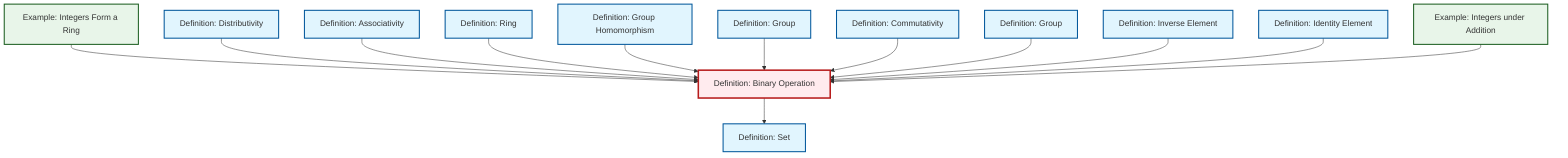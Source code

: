 graph TD
    classDef definition fill:#e1f5fe,stroke:#01579b,stroke-width:2px
    classDef theorem fill:#f3e5f5,stroke:#4a148c,stroke-width:2px
    classDef axiom fill:#fff3e0,stroke:#e65100,stroke-width:2px
    classDef example fill:#e8f5e9,stroke:#1b5e20,stroke-width:2px
    classDef current fill:#ffebee,stroke:#b71c1c,stroke-width:3px
    def-homomorphism["Definition: Group Homomorphism"]:::definition
    def-inverse-element["Definition: Inverse Element"]:::definition
    def-distributivity["Definition: Distributivity"]:::definition
    def-binary-operation["Definition: Binary Operation"]:::definition
    def-ring["Definition: Ring"]:::definition
    def-group["Definition: Group"]:::definition
    ex-integers-addition["Example: Integers under Addition"]:::example
    ex-integers-ring["Example: Integers Form a Ring"]:::example
    def-associativity["Definition: Associativity"]:::definition
    def-identity-element["Definition: Identity Element"]:::definition
    def-commutativity["Definition: Commutativity"]:::definition
    def-set["Definition: Set"]:::definition
    def-group-example["Definition: Group"]:::definition
    ex-integers-ring --> def-binary-operation
    def-distributivity --> def-binary-operation
    def-associativity --> def-binary-operation
    def-ring --> def-binary-operation
    def-homomorphism --> def-binary-operation
    def-group --> def-binary-operation
    def-commutativity --> def-binary-operation
    def-binary-operation --> def-set
    def-group-example --> def-binary-operation
    def-inverse-element --> def-binary-operation
    def-identity-element --> def-binary-operation
    ex-integers-addition --> def-binary-operation
    class def-binary-operation current